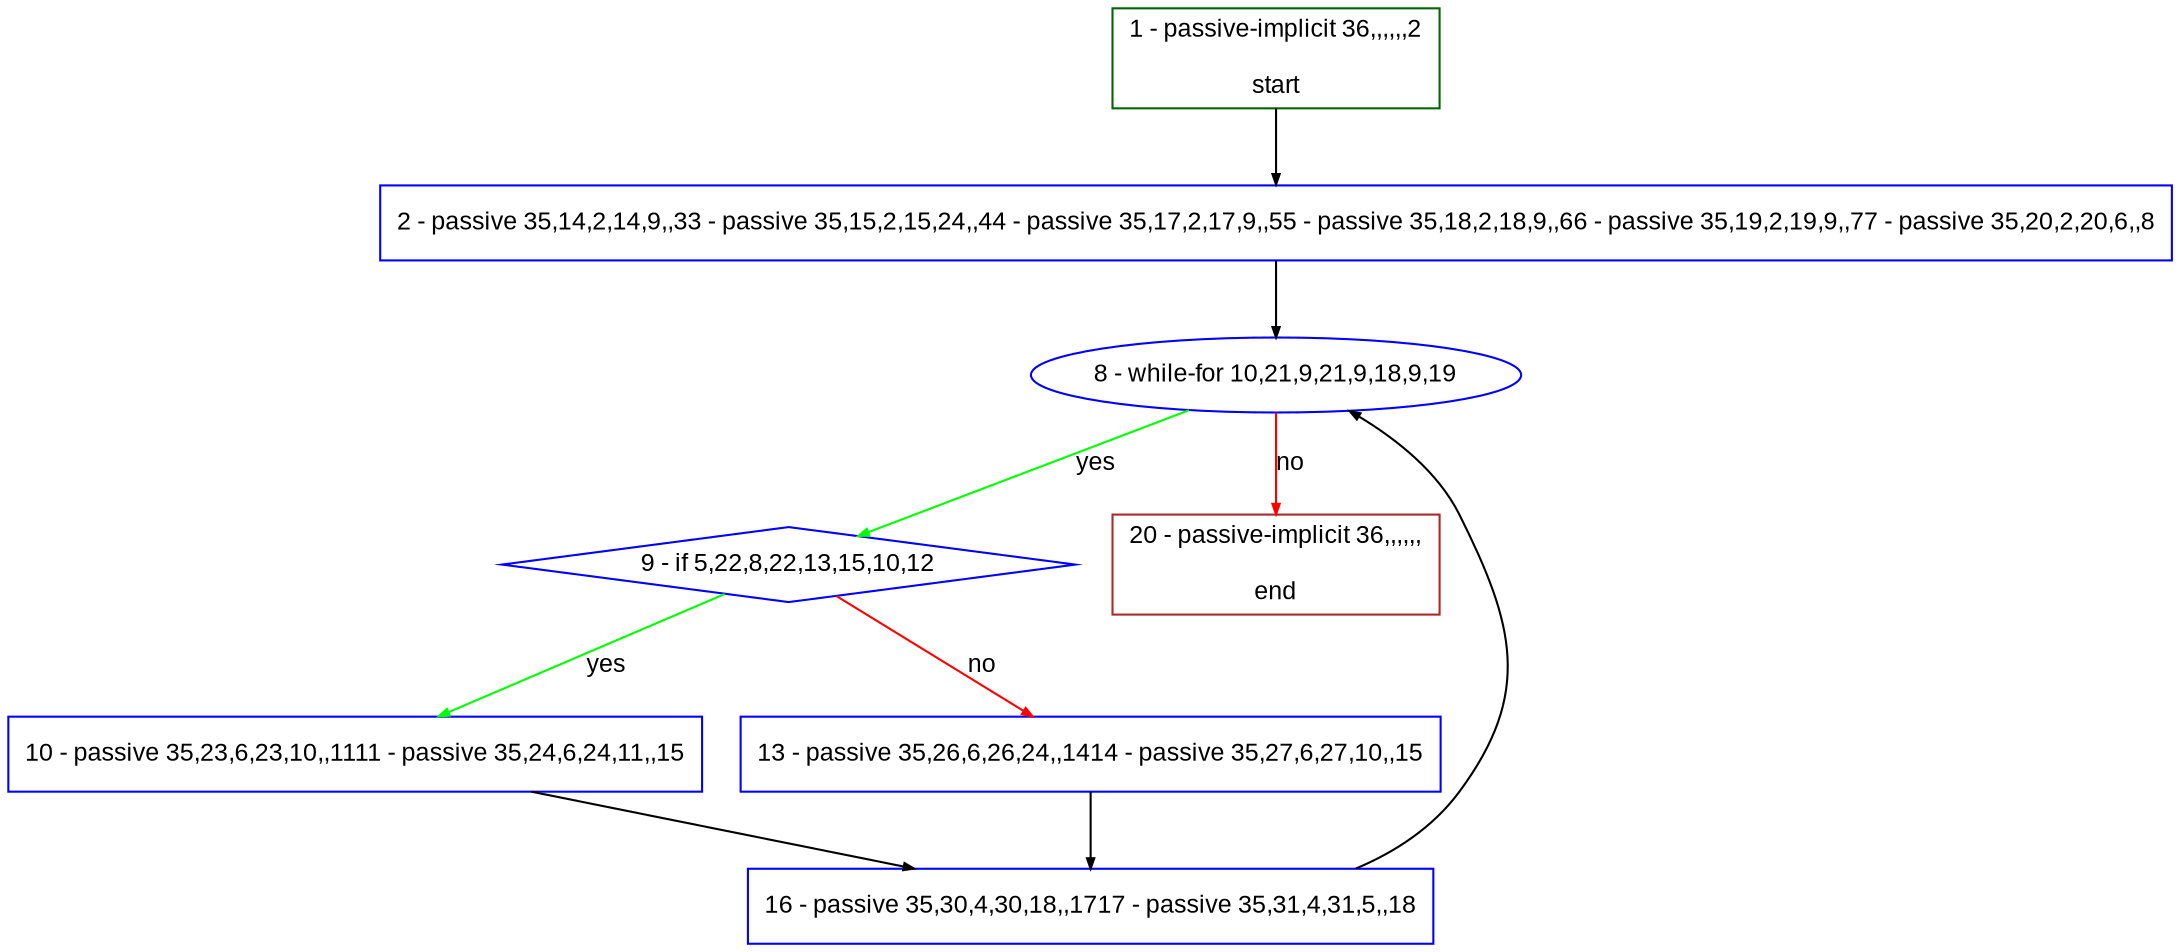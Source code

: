 digraph "" {
  graph [bgcolor="white", fillcolor="#FFFFCC", pack="true", packmode="clust", fontname="Arial", label="", fontsize="12", compound="true", style="rounded,filled"];
  node [node_initialized="no", fillcolor="white", fontname="Arial", label="", color="grey", fontsize="12", fixedsize="false", compound="true", shape="rectangle", style="filled"];
  edge [arrowtail="none", lhead="", fontcolor="black", fontname="Arial", label="", color="black", fontsize="12", arrowhead="normal", arrowsize="0.5", compound="true", ltail="", dir="forward"];
  __N1 [fillcolor="#ffffff", label="2 - passive 35,14,2,14,9,,33 - passive 35,15,2,15,24,,44 - passive 35,17,2,17,9,,55 - passive 35,18,2,18,9,,66 - passive 35,19,2,19,9,,77 - passive 35,20,2,20,6,,8", color="#0000ff", shape="box", style="filled"];
  __N2 [fillcolor="#ffffff", label="1 - passive-implicit 36,,,,,,2\n\nstart", color="#006400", shape="box", style="filled"];
  __N3 [fillcolor="#ffffff", label="8 - while-for 10,21,9,21,9,18,9,19", color="#0000ff", shape="oval", style="filled"];
  __N4 [fillcolor="#ffffff", label="9 - if 5,22,8,22,13,15,10,12", color="#0000ff", shape="diamond", style="filled"];
  __N5 [fillcolor="#ffffff", label="20 - passive-implicit 36,,,,,,\n\nend", color="#a52a2a", shape="box", style="filled"];
  __N6 [fillcolor="#ffffff", label="10 - passive 35,23,6,23,10,,1111 - passive 35,24,6,24,11,,15", color="#0000ff", shape="box", style="filled"];
  __N7 [fillcolor="#ffffff", label="13 - passive 35,26,6,26,24,,1414 - passive 35,27,6,27,10,,15", color="#0000ff", shape="box", style="filled"];
  __N8 [fillcolor="#ffffff", label="16 - passive 35,30,4,30,18,,1717 - passive 35,31,4,31,5,,18", color="#0000ff", shape="box", style="filled"];
  __N2 -> __N1 [arrowtail="none", color="#000000", label="", arrowhead="normal", dir="forward"];
  __N1 -> __N3 [arrowtail="none", color="#000000", label="", arrowhead="normal", dir="forward"];
  __N3 -> __N4 [arrowtail="none", color="#00ff00", label="yes", arrowhead="normal", dir="forward"];
  __N3 -> __N5 [arrowtail="none", color="#ff0000", label="no", arrowhead="normal", dir="forward"];
  __N4 -> __N6 [arrowtail="none", color="#00ff00", label="yes", arrowhead="normal", dir="forward"];
  __N4 -> __N7 [arrowtail="none", color="#ff0000", label="no", arrowhead="normal", dir="forward"];
  __N6 -> __N8 [arrowtail="none", color="#000000", label="", arrowhead="normal", dir="forward"];
  __N7 -> __N8 [arrowtail="none", color="#000000", label="", arrowhead="normal", dir="forward"];
  __N8 -> __N3 [arrowtail="none", color="#000000", label="", arrowhead="normal", dir="forward"];
}
